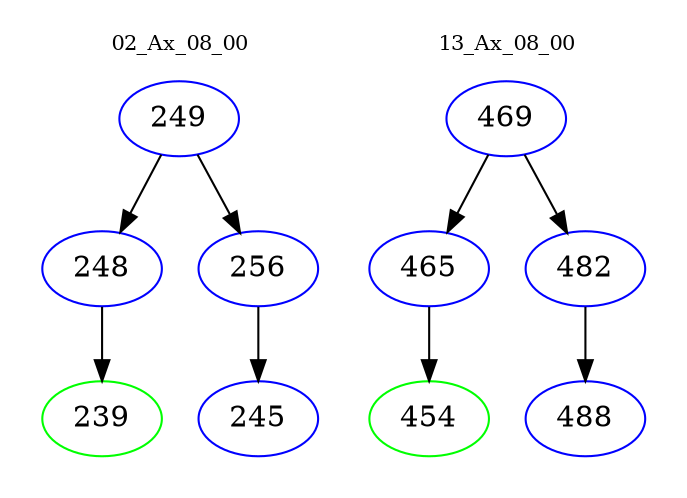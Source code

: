 digraph{
subgraph cluster_0 {
color = white
label = "02_Ax_08_00";
fontsize=10;
T0_249 [label="249", color="blue"]
T0_249 -> T0_248 [color="black"]
T0_248 [label="248", color="blue"]
T0_248 -> T0_239 [color="black"]
T0_239 [label="239", color="green"]
T0_249 -> T0_256 [color="black"]
T0_256 [label="256", color="blue"]
T0_256 -> T0_245 [color="black"]
T0_245 [label="245", color="blue"]
}
subgraph cluster_1 {
color = white
label = "13_Ax_08_00";
fontsize=10;
T1_469 [label="469", color="blue"]
T1_469 -> T1_465 [color="black"]
T1_465 [label="465", color="blue"]
T1_465 -> T1_454 [color="black"]
T1_454 [label="454", color="green"]
T1_469 -> T1_482 [color="black"]
T1_482 [label="482", color="blue"]
T1_482 -> T1_488 [color="black"]
T1_488 [label="488", color="blue"]
}
}
